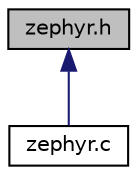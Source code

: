 digraph "zephyr.h"
{
 // INTERACTIVE_SVG=YES
  edge [fontname="Helvetica",fontsize="10",labelfontname="Helvetica",labelfontsize="10"];
  node [fontname="Helvetica",fontsize="10",shape=record];
  Node1 [label="zephyr.h",height=0.2,width=0.4,color="black", fillcolor="grey75", style="filled", fontcolor="black"];
  Node1 -> Node2 [dir="back",color="midnightblue",fontsize="10",style="solid",fontname="Helvetica"];
  Node2 [label="zephyr.c",height=0.2,width=0.4,color="black", fillcolor="white", style="filled",URL="$zephyr_8c.html",tooltip="ROC2 Zephyr Interface Module. "];
}
